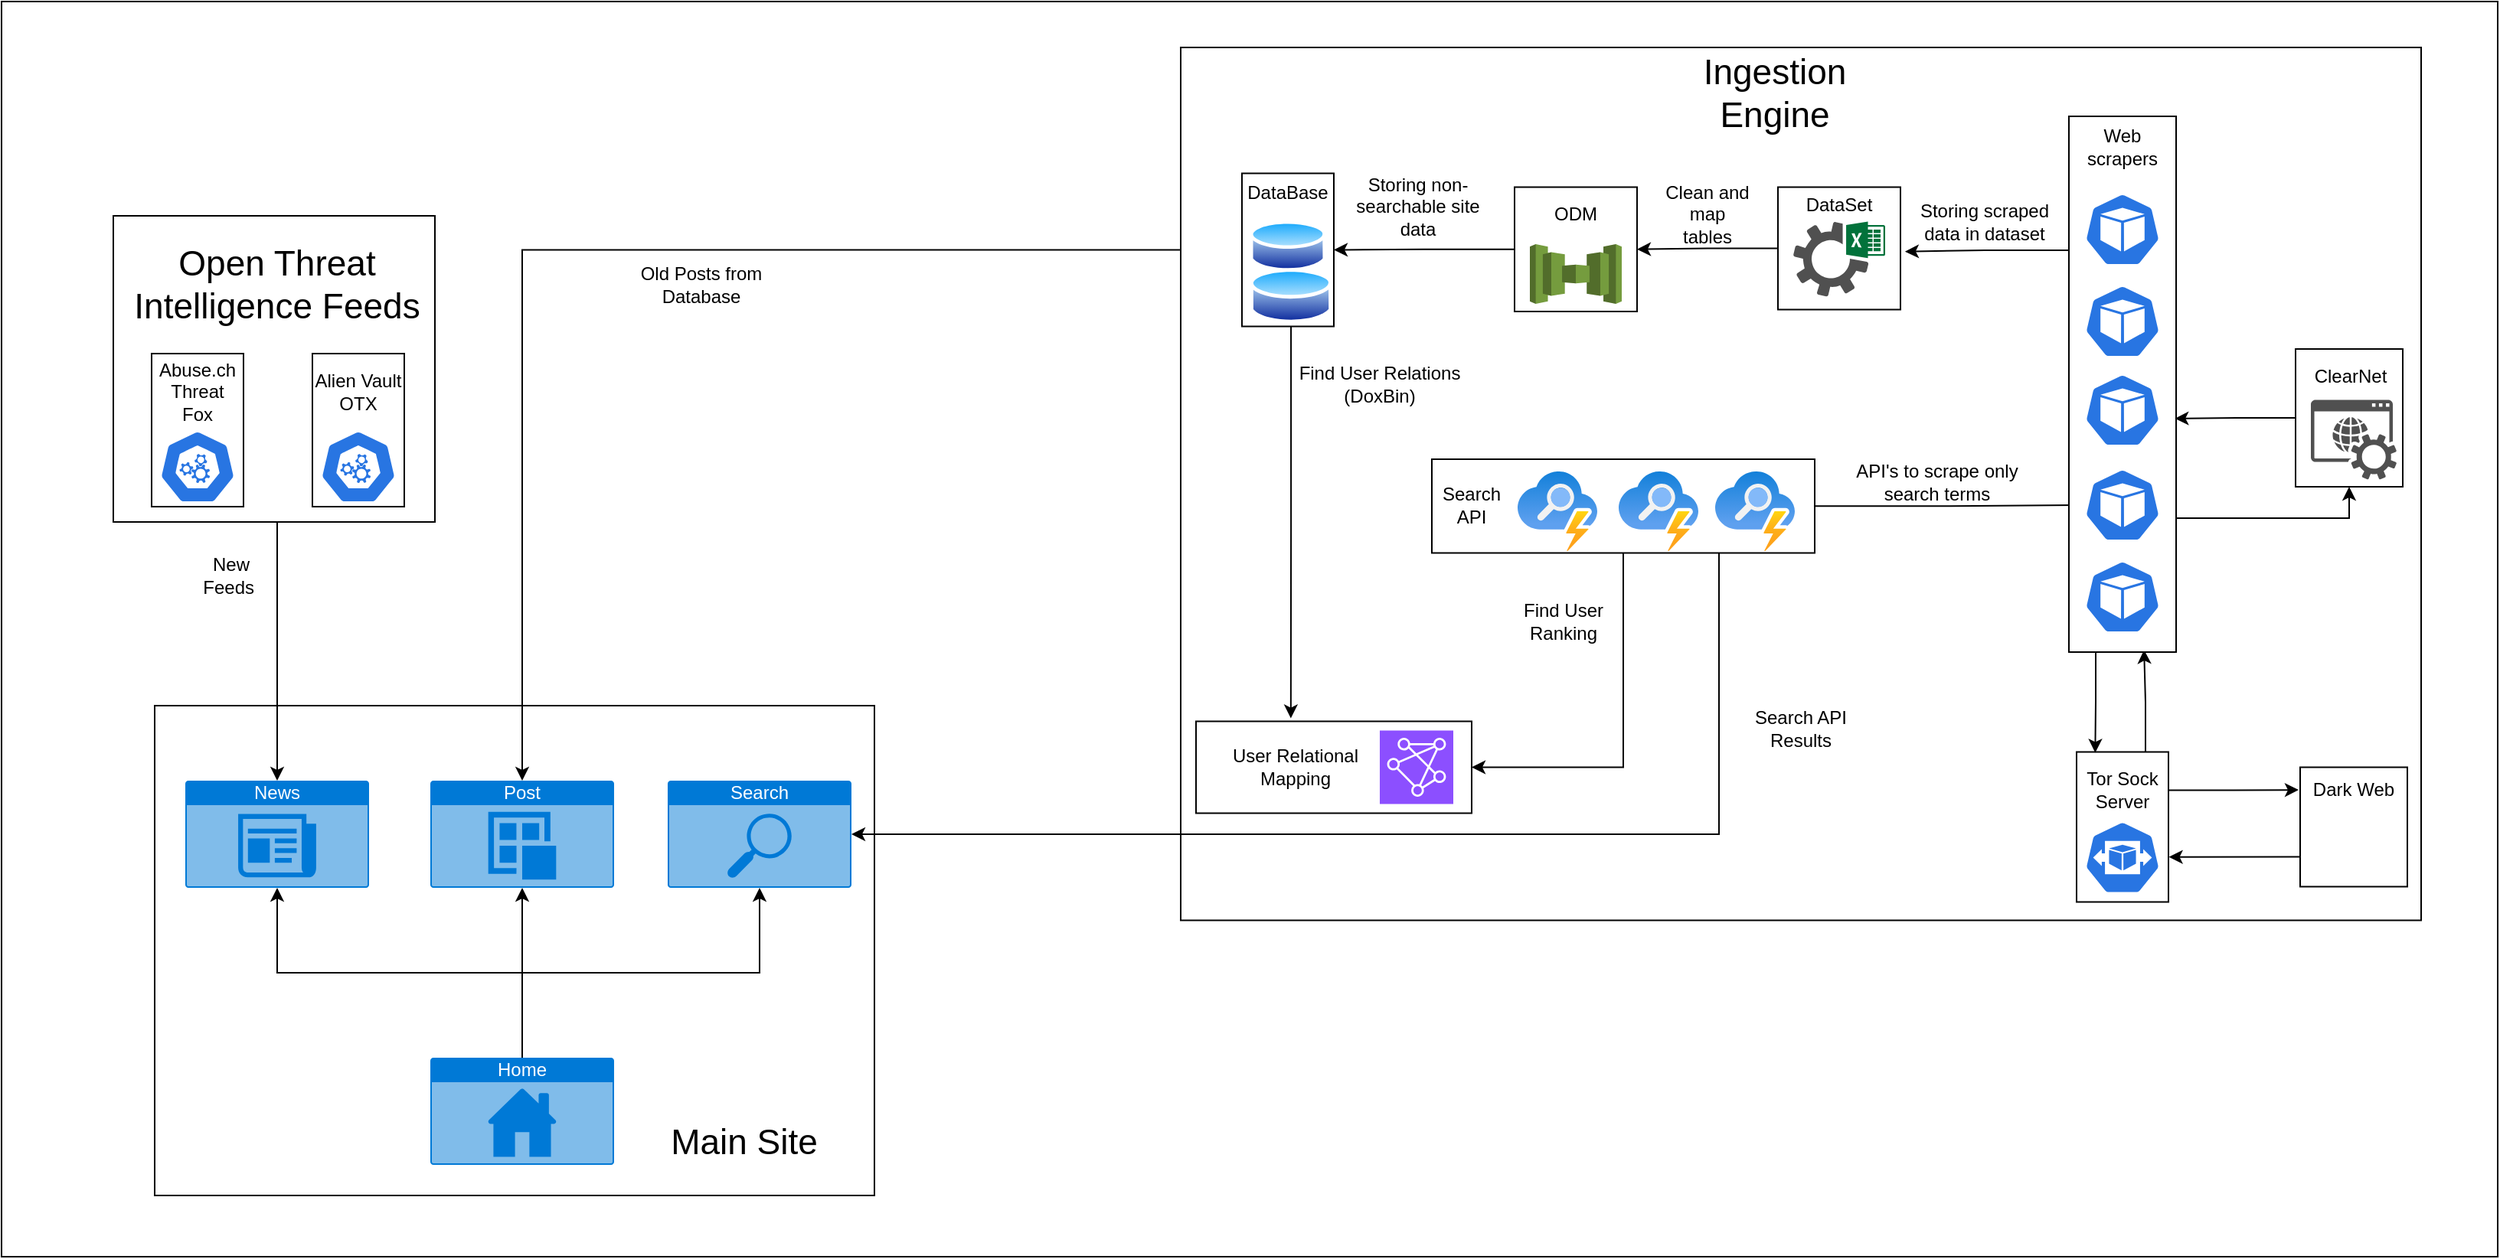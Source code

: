 <mxfile version="24.7.14">
  <diagram name="Page-1" id="Bf9qOJsrXY_zEq10vf4p">
    <mxGraphModel dx="3217" dy="1325" grid="1" gridSize="10" guides="1" tooltips="1" connect="1" arrows="1" fold="1" page="1" pageScale="1" pageWidth="827" pageHeight="1169" background="#ffffff" math="0" shadow="0">
      <root>
        <mxCell id="0" />
        <mxCell id="1" parent="0" />
        <mxCell id="s_h71yhUyFhdzkxMhqhq-367" value="" style="rounded=0;whiteSpace=wrap;html=1;" vertex="1" parent="1">
          <mxGeometry x="-820" y="10" width="1630" height="820" as="geometry" />
        </mxCell>
        <mxCell id="s_h71yhUyFhdzkxMhqhq-356" value="" style="rounded=0;whiteSpace=wrap;html=1;" vertex="1" parent="1">
          <mxGeometry x="-720" y="470" width="470" height="320" as="geometry" />
        </mxCell>
        <mxCell id="s_h71yhUyFhdzkxMhqhq-336" value="Search" style="html=1;whiteSpace=wrap;strokeColor=none;fillColor=#0079D6;labelPosition=center;verticalLabelPosition=middle;verticalAlign=top;align=center;fontSize=12;outlineConnect=0;spacingTop=-6;fontColor=#FFFFFF;sketch=0;shape=mxgraph.sitemap.search;" vertex="1" parent="1">
          <mxGeometry x="-385" y="519" width="120" height="70" as="geometry" />
        </mxCell>
        <mxCell id="s_h71yhUyFhdzkxMhqhq-338" value="Home" style="html=1;whiteSpace=wrap;strokeColor=none;fillColor=#0079D6;labelPosition=center;verticalLabelPosition=middle;verticalAlign=top;align=center;fontSize=12;outlineConnect=0;spacingTop=-6;fontColor=#FFFFFF;sketch=0;shape=mxgraph.sitemap.home;" vertex="1" parent="1">
          <mxGeometry x="-540" y="700" width="120" height="70" as="geometry" />
        </mxCell>
        <mxCell id="s_h71yhUyFhdzkxMhqhq-339" value="Post" style="html=1;whiteSpace=wrap;strokeColor=none;fillColor=#0079D6;labelPosition=center;verticalLabelPosition=middle;verticalAlign=top;align=center;fontSize=12;outlineConnect=0;spacingTop=-6;fontColor=#FFFFFF;sketch=0;shape=mxgraph.sitemap.post;" vertex="1" parent="1">
          <mxGeometry x="-540" y="519" width="120" height="70" as="geometry" />
        </mxCell>
        <mxCell id="s_h71yhUyFhdzkxMhqhq-340" value="News" style="html=1;whiteSpace=wrap;strokeColor=none;fillColor=#0079D6;labelPosition=center;verticalLabelPosition=middle;verticalAlign=top;align=center;fontSize=12;outlineConnect=0;spacingTop=-6;fontColor=#FFFFFF;sketch=0;shape=mxgraph.sitemap.news;" vertex="1" parent="1">
          <mxGeometry x="-700" y="519" width="120" height="70" as="geometry" />
        </mxCell>
        <mxCell id="s_h71yhUyFhdzkxMhqhq-341" style="edgeStyle=orthogonalEdgeStyle;rounded=0;orthogonalLoop=1;jettySize=auto;html=1;exitX=0.5;exitY=0;exitDx=0;exitDy=0;exitPerimeter=0;entryX=0.5;entryY=1;entryDx=0;entryDy=0;entryPerimeter=0;" edge="1" parent="1" source="s_h71yhUyFhdzkxMhqhq-338" target="s_h71yhUyFhdzkxMhqhq-340">
          <mxGeometry relative="1" as="geometry" />
        </mxCell>
        <mxCell id="s_h71yhUyFhdzkxMhqhq-342" style="edgeStyle=orthogonalEdgeStyle;rounded=0;orthogonalLoop=1;jettySize=auto;html=1;exitX=0.5;exitY=0;exitDx=0;exitDy=0;exitPerimeter=0;entryX=0.5;entryY=1;entryDx=0;entryDy=0;entryPerimeter=0;" edge="1" parent="1" source="s_h71yhUyFhdzkxMhqhq-338" target="s_h71yhUyFhdzkxMhqhq-339">
          <mxGeometry relative="1" as="geometry" />
        </mxCell>
        <mxCell id="s_h71yhUyFhdzkxMhqhq-343" style="edgeStyle=orthogonalEdgeStyle;rounded=0;orthogonalLoop=1;jettySize=auto;html=1;exitX=0.5;exitY=0;exitDx=0;exitDy=0;exitPerimeter=0;entryX=0.5;entryY=1;entryDx=0;entryDy=0;entryPerimeter=0;" edge="1" parent="1" source="s_h71yhUyFhdzkxMhqhq-338" target="s_h71yhUyFhdzkxMhqhq-336">
          <mxGeometry relative="1" as="geometry" />
        </mxCell>
        <mxCell id="s_h71yhUyFhdzkxMhqhq-345" value="Main Site" style="text;html=1;align=center;verticalAlign=middle;whiteSpace=wrap;rounded=0;fontSize=23;" vertex="1" parent="1">
          <mxGeometry x="-390" y="740" width="110" height="30" as="geometry" />
        </mxCell>
        <mxCell id="s_h71yhUyFhdzkxMhqhq-350" style="edgeStyle=orthogonalEdgeStyle;rounded=0;orthogonalLoop=1;jettySize=auto;html=1;entryX=0.5;entryY=0;entryDx=0;entryDy=0;entryPerimeter=0;exitX=0.5;exitY=1;exitDx=0;exitDy=0;" edge="1" parent="1" source="s_h71yhUyFhdzkxMhqhq-334" target="s_h71yhUyFhdzkxMhqhq-340">
          <mxGeometry relative="1" as="geometry">
            <Array as="points">
              <mxPoint x="-640" y="210" />
            </Array>
          </mxGeometry>
        </mxCell>
        <mxCell id="s_h71yhUyFhdzkxMhqhq-351" value="New Feeds&amp;nbsp;" style="text;html=1;align=center;verticalAlign=middle;whiteSpace=wrap;rounded=0;" vertex="1" parent="1">
          <mxGeometry x="-700" y="370" width="60" height="30" as="geometry" />
        </mxCell>
        <mxCell id="s_h71yhUyFhdzkxMhqhq-357" value="" style="group" vertex="1" connectable="0" parent="1">
          <mxGeometry x="-750" y="150" width="220" height="200" as="geometry" />
        </mxCell>
        <mxCell id="s_h71yhUyFhdzkxMhqhq-334" value="" style="rounded=0;whiteSpace=wrap;html=1;container=0;" vertex="1" parent="s_h71yhUyFhdzkxMhqhq-357">
          <mxGeometry x="3" width="210" height="200" as="geometry" />
        </mxCell>
        <mxCell id="s_h71yhUyFhdzkxMhqhq-324" value="" style="rounded=0;whiteSpace=wrap;html=1;direction=south;container=0;" vertex="1" parent="s_h71yhUyFhdzkxMhqhq-357">
          <mxGeometry x="28" y="90" width="60" height="100" as="geometry" />
        </mxCell>
        <mxCell id="s_h71yhUyFhdzkxMhqhq-321" value="" style="aspect=fixed;sketch=0;html=1;dashed=0;whitespace=wrap;verticalLabelPosition=bottom;verticalAlign=top;fillColor=#2875E2;strokeColor=#ffffff;points=[[0.005,0.63,0],[0.1,0.2,0],[0.9,0.2,0],[0.5,0,0],[0.995,0.63,0],[0.72,0.99,0],[0.5,1,0],[0.28,0.99,0]];shape=mxgraph.kubernetes.icon2;prIcon=api;container=0;" vertex="1" parent="s_h71yhUyFhdzkxMhqhq-357">
          <mxGeometry x="33" y="140" width="50" height="48" as="geometry" />
        </mxCell>
        <mxCell id="s_h71yhUyFhdzkxMhqhq-323" value="Abuse.ch Threat Fox" style="text;html=1;align=center;verticalAlign=middle;whiteSpace=wrap;rounded=0;container=0;" vertex="1" parent="s_h71yhUyFhdzkxMhqhq-357">
          <mxGeometry x="28" y="100" width="60" height="30" as="geometry" />
        </mxCell>
        <mxCell id="s_h71yhUyFhdzkxMhqhq-325" value="" style="rounded=0;whiteSpace=wrap;html=1;direction=south;container=0;" vertex="1" parent="s_h71yhUyFhdzkxMhqhq-357">
          <mxGeometry x="133" y="90" width="60" height="100" as="geometry" />
        </mxCell>
        <mxCell id="s_h71yhUyFhdzkxMhqhq-326" value="" style="aspect=fixed;sketch=0;html=1;dashed=0;whitespace=wrap;verticalLabelPosition=bottom;verticalAlign=top;fillColor=#2875E2;strokeColor=#ffffff;points=[[0.005,0.63,0],[0.1,0.2,0],[0.9,0.2,0],[0.5,0,0],[0.995,0.63,0],[0.72,0.99,0],[0.5,1,0],[0.28,0.99,0]];shape=mxgraph.kubernetes.icon2;prIcon=api;container=0;" vertex="1" parent="s_h71yhUyFhdzkxMhqhq-357">
          <mxGeometry x="138" y="140" width="50" height="48" as="geometry" />
        </mxCell>
        <mxCell id="s_h71yhUyFhdzkxMhqhq-327" value="Alien Vault&lt;div&gt;OTX&lt;/div&gt;" style="text;html=1;align=center;verticalAlign=middle;whiteSpace=wrap;rounded=0;container=0;" vertex="1" parent="s_h71yhUyFhdzkxMhqhq-357">
          <mxGeometry x="133" y="100" width="60" height="30" as="geometry" />
        </mxCell>
        <mxCell id="s_h71yhUyFhdzkxMhqhq-332" value="Open Threat Intelligence Feeds" style="text;html=1;align=center;verticalAlign=middle;whiteSpace=wrap;rounded=0;fontSize=23;container=0;" vertex="1" parent="s_h71yhUyFhdzkxMhqhq-357">
          <mxGeometry y="30" width="220" height="30" as="geometry" />
        </mxCell>
        <mxCell id="s_h71yhUyFhdzkxMhqhq-360" style="edgeStyle=orthogonalEdgeStyle;rounded=0;orthogonalLoop=1;jettySize=auto;html=1;exitX=0.5;exitY=1;exitDx=0;exitDy=0;" edge="1" parent="1" source="s_h71yhUyFhdzkxMhqhq-21" target="s_h71yhUyFhdzkxMhqhq-339">
          <mxGeometry relative="1" as="geometry" />
        </mxCell>
        <mxCell id="s_h71yhUyFhdzkxMhqhq-363" value="" style="group" vertex="1" connectable="0" parent="1">
          <mxGeometry x="-50" y="40" width="810" height="570.25" as="geometry" />
        </mxCell>
        <mxCell id="s_h71yhUyFhdzkxMhqhq-316" value="" style="rounded=0;whiteSpace=wrap;html=1;movable=1;resizable=1;rotatable=1;deletable=1;editable=1;locked=0;connectable=1;container=0;" vertex="1" parent="s_h71yhUyFhdzkxMhqhq-363">
          <mxGeometry width="810" height="570.25" as="geometry" />
        </mxCell>
        <mxCell id="s_h71yhUyFhdzkxMhqhq-81" style="edgeStyle=orthogonalEdgeStyle;rounded=0;orthogonalLoop=1;jettySize=auto;html=1;exitX=0;exitY=0.25;exitDx=0;exitDy=0;entryX=0.996;entryY=0.299;entryDx=0;entryDy=0;entryPerimeter=0;" edge="1" parent="s_h71yhUyFhdzkxMhqhq-363" source="s_h71yhUyFhdzkxMhqhq-80" target="s_h71yhUyFhdzkxMhqhq-20">
          <mxGeometry relative="1" as="geometry">
            <mxPoint x="630" y="400.25" as="targetPoint" />
          </mxGeometry>
        </mxCell>
        <mxCell id="s_h71yhUyFhdzkxMhqhq-80" value="" style="rounded=0;whiteSpace=wrap;html=1;direction=south;container=0;" vertex="1" parent="s_h71yhUyFhdzkxMhqhq-363">
          <mxGeometry x="585" y="460.25" width="60" height="98" as="geometry" />
        </mxCell>
        <mxCell id="s_h71yhUyFhdzkxMhqhq-310" value="" style="rounded=0;whiteSpace=wrap;html=1;container=0;" vertex="1" parent="s_h71yhUyFhdzkxMhqhq-363">
          <mxGeometry x="10" y="440.25" width="180" height="60" as="geometry" />
        </mxCell>
        <mxCell id="s_h71yhUyFhdzkxMhqhq-71" value="" style="rounded=0;whiteSpace=wrap;html=1;direction=south;container=0;" vertex="1" parent="s_h71yhUyFhdzkxMhqhq-363">
          <mxGeometry x="731" y="470.25" width="70" height="78" as="geometry" />
        </mxCell>
        <mxCell id="s_h71yhUyFhdzkxMhqhq-68" value="" style="rounded=0;whiteSpace=wrap;html=1;direction=south;container=0;" vertex="1" parent="s_h71yhUyFhdzkxMhqhq-363">
          <mxGeometry x="728" y="197" width="70" height="90" as="geometry" />
        </mxCell>
        <mxCell id="s_h71yhUyFhdzkxMhqhq-48" style="edgeStyle=orthogonalEdgeStyle;rounded=0;orthogonalLoop=1;jettySize=auto;html=1;exitX=0.5;exitY=1;exitDx=0;exitDy=0;entryX=0.5;entryY=0;entryDx=0;entryDy=0;" edge="1" parent="s_h71yhUyFhdzkxMhqhq-363" source="s_h71yhUyFhdzkxMhqhq-41" target="s_h71yhUyFhdzkxMhqhq-21">
          <mxGeometry relative="1" as="geometry" />
        </mxCell>
        <mxCell id="s_h71yhUyFhdzkxMhqhq-41" value="" style="rounded=0;whiteSpace=wrap;html=1;direction=south;container=0;" vertex="1" parent="s_h71yhUyFhdzkxMhqhq-363">
          <mxGeometry x="218" y="91.25" width="80" height="81.25" as="geometry" />
        </mxCell>
        <mxCell id="s_h71yhUyFhdzkxMhqhq-95" value="" style="edgeStyle=orthogonalEdgeStyle;rounded=0;orthogonalLoop=1;jettySize=auto;html=1;" edge="1" parent="s_h71yhUyFhdzkxMhqhq-363" source="s_h71yhUyFhdzkxMhqhq-34" target="s_h71yhUyFhdzkxMhqhq-17">
          <mxGeometry relative="1" as="geometry" />
        </mxCell>
        <mxCell id="s_h71yhUyFhdzkxMhqhq-313" style="edgeStyle=orthogonalEdgeStyle;rounded=0;orthogonalLoop=1;jettySize=auto;html=1;exitX=0.5;exitY=0;exitDx=0;exitDy=0;entryX=1;entryY=0.5;entryDx=0;entryDy=0;" edge="1" parent="s_h71yhUyFhdzkxMhqhq-363" source="s_h71yhUyFhdzkxMhqhq-34" target="s_h71yhUyFhdzkxMhqhq-310">
          <mxGeometry relative="1" as="geometry" />
        </mxCell>
        <mxCell id="s_h71yhUyFhdzkxMhqhq-34" value="" style="rounded=0;whiteSpace=wrap;html=1;direction=west;container=0;" vertex="1" parent="s_h71yhUyFhdzkxMhqhq-363">
          <mxGeometry x="164" y="269" width="250" height="61.25" as="geometry" />
        </mxCell>
        <mxCell id="s_h71yhUyFhdzkxMhqhq-46" style="edgeStyle=orthogonalEdgeStyle;rounded=0;orthogonalLoop=1;jettySize=auto;html=1;exitX=0.5;exitY=1;exitDx=0;exitDy=0;entryX=0.5;entryY=0;entryDx=0;entryDy=0;" edge="1" parent="s_h71yhUyFhdzkxMhqhq-363" source="s_h71yhUyFhdzkxMhqhq-29" target="s_h71yhUyFhdzkxMhqhq-41">
          <mxGeometry relative="1" as="geometry" />
        </mxCell>
        <mxCell id="s_h71yhUyFhdzkxMhqhq-29" value="" style="rounded=0;whiteSpace=wrap;html=1;direction=south;container=0;" vertex="1" parent="s_h71yhUyFhdzkxMhqhq-363">
          <mxGeometry x="390" y="91.25" width="80" height="80" as="geometry" />
        </mxCell>
        <mxCell id="s_h71yhUyFhdzkxMhqhq-21" value="" style="rounded=0;whiteSpace=wrap;html=1;direction=south;container=0;" vertex="1" parent="s_h71yhUyFhdzkxMhqhq-363">
          <mxGeometry x="40" y="82.25" width="60" height="100" as="geometry" />
        </mxCell>
        <mxCell id="s_h71yhUyFhdzkxMhqhq-74" style="edgeStyle=orthogonalEdgeStyle;rounded=0;orthogonalLoop=1;jettySize=auto;html=1;exitX=0.75;exitY=0;exitDx=0;exitDy=0;entryX=1;entryY=0.5;entryDx=0;entryDy=0;" edge="1" parent="s_h71yhUyFhdzkxMhqhq-363" source="s_h71yhUyFhdzkxMhqhq-20" target="s_h71yhUyFhdzkxMhqhq-68">
          <mxGeometry relative="1" as="geometry">
            <Array as="points">
              <mxPoint x="763" y="307.25" />
            </Array>
          </mxGeometry>
        </mxCell>
        <mxCell id="s_h71yhUyFhdzkxMhqhq-20" value="" style="whiteSpace=wrap;html=1;direction=south;points=[[0,0,0,0,0],[0,0.25,0,0,0],[0,0.5,0,0,0],[0,0.75,0,0,0],[0,0.84,0,0,0],[0,1,0,0,0],[0.25,0,0,0,0],[0.25,1,0,0,0],[0.5,0,0,0,0],[0.5,1,0,0,0],[0.75,0,0,0,0],[1,0,0,0,0],[1,0.25,0,0,0],[1,0.5,0,0,0],[1,0.75,0,0,0],[1,1,0,0,0]];container=0;" vertex="1" parent="s_h71yhUyFhdzkxMhqhq-363">
          <mxGeometry x="580" y="45" width="70" height="350" as="geometry" />
        </mxCell>
        <mxCell id="s_h71yhUyFhdzkxMhqhq-5" value="" style="aspect=fixed;sketch=0;html=1;dashed=0;whitespace=wrap;verticalLabelPosition=bottom;verticalAlign=top;fillColor=#2875E2;strokeColor=#ffffff;points=[[0.005,0.63,0],[0.1,0.2,0],[0.9,0.2,0],[0.5,0,0],[0.995,0.63,0],[0.72,0.99,0],[0.5,1,0],[0.28,0.99,0]];shape=mxgraph.kubernetes.icon2;prIcon=pod;container=0;" vertex="1" parent="s_h71yhUyFhdzkxMhqhq-363">
          <mxGeometry x="590" y="213" width="50" height="48" as="geometry" />
        </mxCell>
        <mxCell id="s_h71yhUyFhdzkxMhqhq-6" value="" style="aspect=fixed;sketch=0;html=1;dashed=0;whitespace=wrap;verticalLabelPosition=bottom;verticalAlign=top;fillColor=#2875E2;strokeColor=#ffffff;points=[[0.005,0.63,0],[0.1,0.2,0],[0.9,0.2,0],[0.5,0,0],[0.995,0.63,0],[0.72,0.99,0],[0.5,1,0],[0.28,0.99,0]];shape=mxgraph.kubernetes.icon2;prIcon=pod;container=0;" vertex="1" parent="s_h71yhUyFhdzkxMhqhq-363">
          <mxGeometry x="590" y="155" width="50" height="48" as="geometry" />
        </mxCell>
        <mxCell id="s_h71yhUyFhdzkxMhqhq-7" value="" style="aspect=fixed;sketch=0;html=1;dashed=0;whitespace=wrap;verticalLabelPosition=bottom;verticalAlign=top;fillColor=#2875E2;strokeColor=#ffffff;points=[[0.005,0.63,0],[0.1,0.2,0],[0.9,0.2,0],[0.5,0,0],[0.995,0.63,0],[0.72,0.99,0],[0.5,1,0],[0.28,0.99,0]];shape=mxgraph.kubernetes.icon2;prIcon=pod;container=0;" vertex="1" parent="s_h71yhUyFhdzkxMhqhq-363">
          <mxGeometry x="590" y="95" width="50" height="48" as="geometry" />
        </mxCell>
        <mxCell id="s_h71yhUyFhdzkxMhqhq-9" value="" style="image;aspect=fixed;perimeter=ellipsePerimeter;html=1;align=center;shadow=0;dashed=0;spacingTop=3;image=img/lib/active_directory/database.svg;container=0;" vertex="1" parent="s_h71yhUyFhdzkxMhqhq-363">
          <mxGeometry x="45" y="111.25" width="50" height="37" as="geometry" />
        </mxCell>
        <mxCell id="s_h71yhUyFhdzkxMhqhq-16" value="" style="aspect=fixed;sketch=0;html=1;dashed=0;whitespace=wrap;verticalLabelPosition=bottom;verticalAlign=top;fillColor=#2875E2;strokeColor=#ffffff;points=[[0.005,0.63,0],[0.1,0.2,0],[0.9,0.2,0],[0.5,0,0],[0.995,0.63,0],[0.72,0.99,0],[0.5,1,0],[0.28,0.99,0]];shape=mxgraph.kubernetes.icon2;prIcon=pod;container=0;" vertex="1" parent="s_h71yhUyFhdzkxMhqhq-363">
          <mxGeometry x="590" y="335" width="50" height="48" as="geometry" />
        </mxCell>
        <mxCell id="s_h71yhUyFhdzkxMhqhq-17" value="" style="aspect=fixed;sketch=0;html=1;dashed=0;whitespace=wrap;verticalLabelPosition=bottom;verticalAlign=top;fillColor=#2875E2;strokeColor=#ffffff;points=[[0.005,0.63,0],[0.1,0.2,0],[0.9,0.2,0],[0.5,0,0],[0.995,0.63,0],[0.72,0.99,0],[0.5,1,0],[0.28,0.99,0]];shape=mxgraph.kubernetes.icon2;prIcon=pod;container=0;" vertex="1" parent="s_h71yhUyFhdzkxMhqhq-363">
          <mxGeometry x="590" y="275" width="50" height="48" as="geometry" />
        </mxCell>
        <mxCell id="s_h71yhUyFhdzkxMhqhq-18" value="Web scrapers" style="text;html=1;align=center;verticalAlign=middle;whiteSpace=wrap;rounded=0;container=0;" vertex="1" parent="s_h71yhUyFhdzkxMhqhq-363">
          <mxGeometry x="585" y="50.25" width="60" height="30" as="geometry" />
        </mxCell>
        <mxCell id="s_h71yhUyFhdzkxMhqhq-22" value="DataBase" style="text;html=1;align=center;verticalAlign=middle;whiteSpace=wrap;rounded=0;container=0;" vertex="1" parent="s_h71yhUyFhdzkxMhqhq-363">
          <mxGeometry x="40" y="80.25" width="60" height="30" as="geometry" />
        </mxCell>
        <mxCell id="s_h71yhUyFhdzkxMhqhq-23" value="" style="image;aspect=fixed;perimeter=ellipsePerimeter;html=1;align=center;shadow=0;dashed=0;spacingTop=3;image=img/lib/active_directory/database.svg;container=0;" vertex="1" parent="s_h71yhUyFhdzkxMhqhq-363">
          <mxGeometry x="45" y="142.25" width="54.05" height="40" as="geometry" />
        </mxCell>
        <mxCell id="s_h71yhUyFhdzkxMhqhq-27" value="" style="sketch=0;pointerEvents=1;shadow=0;dashed=0;html=1;strokeColor=none;fillColor=#505050;labelPosition=center;verticalLabelPosition=bottom;verticalAlign=top;outlineConnect=0;align=center;shape=mxgraph.office.services.excel_services;container=0;" vertex="1" parent="s_h71yhUyFhdzkxMhqhq-363">
          <mxGeometry x="400" y="113.75" width="60" height="49" as="geometry" />
        </mxCell>
        <mxCell id="s_h71yhUyFhdzkxMhqhq-30" value="DataSet" style="text;html=1;align=center;verticalAlign=middle;whiteSpace=wrap;rounded=0;container=0;" vertex="1" parent="s_h71yhUyFhdzkxMhqhq-363">
          <mxGeometry x="400" y="87.5" width="60" height="30" as="geometry" />
        </mxCell>
        <mxCell id="s_h71yhUyFhdzkxMhqhq-31" value="" style="image;aspect=fixed;html=1;points=[];align=center;fontSize=12;image=img/lib/azure2/ai_machine_learning/Serverless_Search.svg;container=0;" vertex="1" parent="s_h71yhUyFhdzkxMhqhq-363">
          <mxGeometry x="220" y="277" width="52" height="52" as="geometry" />
        </mxCell>
        <mxCell id="s_h71yhUyFhdzkxMhqhq-36" value="Search API" style="text;html=1;align=center;verticalAlign=middle;whiteSpace=wrap;rounded=0;container=0;" vertex="1" parent="s_h71yhUyFhdzkxMhqhq-363">
          <mxGeometry x="160" y="284" width="60" height="30" as="geometry" />
        </mxCell>
        <mxCell id="s_h71yhUyFhdzkxMhqhq-38" value="" style="image;aspect=fixed;html=1;points=[];align=center;fontSize=12;image=img/lib/azure2/ai_machine_learning/Serverless_Search.svg;container=0;" vertex="1" parent="s_h71yhUyFhdzkxMhqhq-363">
          <mxGeometry x="286" y="277" width="52" height="52" as="geometry" />
        </mxCell>
        <mxCell id="s_h71yhUyFhdzkxMhqhq-39" value="" style="image;aspect=fixed;html=1;points=[];align=center;fontSize=12;image=img/lib/azure2/ai_machine_learning/Serverless_Search.svg;container=0;" vertex="1" parent="s_h71yhUyFhdzkxMhqhq-363">
          <mxGeometry x="349" y="277" width="52" height="52" as="geometry" />
        </mxCell>
        <mxCell id="s_h71yhUyFhdzkxMhqhq-40" value="" style="outlineConnect=0;dashed=0;verticalLabelPosition=bottom;verticalAlign=top;align=center;html=1;shape=mxgraph.aws3.connect;fillColor=#759C3E;gradientColor=none;container=0;" vertex="1" parent="s_h71yhUyFhdzkxMhqhq-363">
          <mxGeometry x="228" y="128.5" width="60" height="39" as="geometry" />
        </mxCell>
        <mxCell id="s_h71yhUyFhdzkxMhqhq-42" value="ODM" style="text;html=1;align=center;verticalAlign=middle;whiteSpace=wrap;rounded=0;container=0;" vertex="1" parent="s_h71yhUyFhdzkxMhqhq-363">
          <mxGeometry x="228" y="93.5" width="60" height="30" as="geometry" />
        </mxCell>
        <mxCell id="s_h71yhUyFhdzkxMhqhq-45" value="Storing scraped data in dataset" style="text;html=1;align=center;verticalAlign=middle;whiteSpace=wrap;rounded=0;container=0;" vertex="1" parent="s_h71yhUyFhdzkxMhqhq-363">
          <mxGeometry x="480" y="98.5" width="90" height="30" as="geometry" />
        </mxCell>
        <mxCell id="s_h71yhUyFhdzkxMhqhq-47" value="Storing non-searchable site data" style="text;html=1;align=center;verticalAlign=middle;whiteSpace=wrap;rounded=0;container=0;" vertex="1" parent="s_h71yhUyFhdzkxMhqhq-363">
          <mxGeometry x="110" y="88.75" width="90" height="30" as="geometry" />
        </mxCell>
        <mxCell id="s_h71yhUyFhdzkxMhqhq-49" value="Clean and map tables" style="text;html=1;align=center;verticalAlign=middle;whiteSpace=wrap;rounded=0;container=0;" vertex="1" parent="s_h71yhUyFhdzkxMhqhq-363">
          <mxGeometry x="314" y="94.25" width="60" height="30" as="geometry" />
        </mxCell>
        <mxCell id="s_h71yhUyFhdzkxMhqhq-51" value="API&#39;s to scrape only search terms" style="text;html=1;align=center;verticalAlign=middle;whiteSpace=wrap;rounded=0;container=0;" vertex="1" parent="s_h71yhUyFhdzkxMhqhq-363">
          <mxGeometry x="434" y="269" width="120" height="30" as="geometry" />
        </mxCell>
        <mxCell id="s_h71yhUyFhdzkxMhqhq-55" value="Ingestion Engine" style="text;html=1;align=center;verticalAlign=middle;whiteSpace=wrap;rounded=0;fontSize=23;fontStyle=0;container=0;" vertex="1" parent="s_h71yhUyFhdzkxMhqhq-363">
          <mxGeometry x="358" y="15" width="60" height="30" as="geometry" />
        </mxCell>
        <mxCell id="s_h71yhUyFhdzkxMhqhq-63" value="" style="sketch=0;pointerEvents=1;shadow=0;dashed=0;html=1;strokeColor=none;fillColor=#505050;labelPosition=center;verticalLabelPosition=bottom;verticalAlign=top;outlineConnect=0;align=center;shape=mxgraph.office.services.online_hosted_services;container=0;" vertex="1" parent="s_h71yhUyFhdzkxMhqhq-363">
          <mxGeometry x="738" y="230.25" width="56" height="52" as="geometry" />
        </mxCell>
        <mxCell id="s_h71yhUyFhdzkxMhqhq-65" value="ClearNet" style="text;html=1;align=center;verticalAlign=middle;whiteSpace=wrap;rounded=0;container=0;" vertex="1" parent="s_h71yhUyFhdzkxMhqhq-363">
          <mxGeometry x="734" y="200.25" width="60" height="30" as="geometry" />
        </mxCell>
        <mxCell id="s_h71yhUyFhdzkxMhqhq-66" value="" style="shape=image;html=1;verticalAlign=top;verticalLabelPosition=bottom;labelBackgroundColor=#ffffff;imageAspect=0;aspect=fixed;image=https://cdn0.iconfinder.com/data/icons/just-drivers/128/networks_G.png;container=0;" vertex="1" parent="s_h71yhUyFhdzkxMhqhq-363">
          <mxGeometry x="737" y="490.25" width="58" height="58" as="geometry" />
        </mxCell>
        <mxCell id="s_h71yhUyFhdzkxMhqhq-69" style="edgeStyle=orthogonalEdgeStyle;rounded=0;orthogonalLoop=1;jettySize=auto;html=1;entryX=0.564;entryY=0.012;entryDx=0;entryDy=0;entryPerimeter=0;" edge="1" parent="s_h71yhUyFhdzkxMhqhq-363" source="s_h71yhUyFhdzkxMhqhq-68" target="s_h71yhUyFhdzkxMhqhq-20">
          <mxGeometry relative="1" as="geometry" />
        </mxCell>
        <mxCell id="s_h71yhUyFhdzkxMhqhq-70" value="Dark Web" style="text;html=1;align=center;verticalAlign=middle;whiteSpace=wrap;rounded=0;container=0;" vertex="1" parent="s_h71yhUyFhdzkxMhqhq-363">
          <mxGeometry x="736" y="470.25" width="60" height="30" as="geometry" />
        </mxCell>
        <mxCell id="s_h71yhUyFhdzkxMhqhq-78" value="" style="aspect=fixed;sketch=0;html=1;dashed=0;whitespace=wrap;verticalLabelPosition=bottom;verticalAlign=top;fillColor=#2875E2;strokeColor=#ffffff;points=[[0.005,0.63,0],[0.1,0.2,0],[0.9,0.2,0],[0.5,0,0],[0.995,0.63,0],[0.72,0.99,0],[0.5,1,0],[0.28,0.99,0]];shape=mxgraph.kubernetes.icon2;prIcon=hpa;container=0;" vertex="1" parent="s_h71yhUyFhdzkxMhqhq-363">
          <mxGeometry x="590" y="505.25" width="50" height="48" as="geometry" />
        </mxCell>
        <mxCell id="s_h71yhUyFhdzkxMhqhq-83" style="edgeStyle=orthogonalEdgeStyle;rounded=0;orthogonalLoop=1;jettySize=auto;html=1;exitX=1;exitY=0.5;exitDx=0;exitDy=0;" edge="1" parent="s_h71yhUyFhdzkxMhqhq-363" source="s_h71yhUyFhdzkxMhqhq-79">
          <mxGeometry relative="1" as="geometry">
            <mxPoint x="730" y="485.06" as="targetPoint" />
          </mxGeometry>
        </mxCell>
        <mxCell id="s_h71yhUyFhdzkxMhqhq-79" value="Tor Sock Server" style="text;html=1;align=center;verticalAlign=middle;whiteSpace=wrap;rounded=0;container=0;" vertex="1" parent="s_h71yhUyFhdzkxMhqhq-363">
          <mxGeometry x="585" y="470.25" width="60" height="30" as="geometry" />
        </mxCell>
        <mxCell id="s_h71yhUyFhdzkxMhqhq-82" style="edgeStyle=orthogonalEdgeStyle;rounded=0;orthogonalLoop=1;jettySize=auto;html=1;exitX=1;exitY=0.75;exitDx=0;exitDy=0;entryX=0.005;entryY=0.797;entryDx=0;entryDy=0;entryPerimeter=0;" edge="1" parent="s_h71yhUyFhdzkxMhqhq-363" source="s_h71yhUyFhdzkxMhqhq-20" target="s_h71yhUyFhdzkxMhqhq-80">
          <mxGeometry relative="1" as="geometry" />
        </mxCell>
        <mxCell id="s_h71yhUyFhdzkxMhqhq-84" style="edgeStyle=orthogonalEdgeStyle;rounded=0;orthogonalLoop=1;jettySize=auto;html=1;exitX=0.75;exitY=1;exitDx=0;exitDy=0;entryX=0.7;entryY=-0.005;entryDx=0;entryDy=0;entryPerimeter=0;" edge="1" parent="s_h71yhUyFhdzkxMhqhq-363" source="s_h71yhUyFhdzkxMhqhq-71" target="s_h71yhUyFhdzkxMhqhq-80">
          <mxGeometry relative="1" as="geometry" />
        </mxCell>
        <mxCell id="s_h71yhUyFhdzkxMhqhq-94" style="edgeStyle=orthogonalEdgeStyle;rounded=0;orthogonalLoop=1;jettySize=auto;html=1;exitX=0.25;exitY=1;exitDx=0;exitDy=0;entryX=0.526;entryY=-0.037;entryDx=0;entryDy=0;entryPerimeter=0;" edge="1" parent="s_h71yhUyFhdzkxMhqhq-363" source="s_h71yhUyFhdzkxMhqhq-20" target="s_h71yhUyFhdzkxMhqhq-29">
          <mxGeometry relative="1" as="geometry" />
        </mxCell>
        <mxCell id="s_h71yhUyFhdzkxMhqhq-307" value="" style="sketch=0;points=[[0,0,0],[0.25,0,0],[0.5,0,0],[0.75,0,0],[1,0,0],[0,1,0],[0.25,1,0],[0.5,1,0],[0.75,1,0],[1,1,0],[0,0.25,0],[0,0.5,0],[0,0.75,0],[1,0.25,0],[1,0.5,0],[1,0.75,0]];outlineConnect=0;fontColor=#232F3E;fillColor=#8C4FFF;strokeColor=#ffffff;dashed=0;verticalLabelPosition=bottom;verticalAlign=top;align=center;html=1;fontSize=12;fontStyle=0;aspect=fixed;shape=mxgraph.aws4.resourceIcon;resIcon=mxgraph.aws4.entity_resolution;container=0;" vertex="1" parent="s_h71yhUyFhdzkxMhqhq-363">
          <mxGeometry x="130" y="446.25" width="48" height="48" as="geometry" />
        </mxCell>
        <mxCell id="s_h71yhUyFhdzkxMhqhq-308" value="User Relational Mapping" style="text;html=1;align=center;verticalAlign=middle;whiteSpace=wrap;rounded=0;container=0;" vertex="1" parent="s_h71yhUyFhdzkxMhqhq-363">
          <mxGeometry x="25" y="455.25" width="100" height="30" as="geometry" />
        </mxCell>
        <mxCell id="s_h71yhUyFhdzkxMhqhq-311" style="edgeStyle=orthogonalEdgeStyle;rounded=0;orthogonalLoop=1;jettySize=auto;html=1;entryX=0.344;entryY=-0.033;entryDx=0;entryDy=0;entryPerimeter=0;" edge="1" parent="s_h71yhUyFhdzkxMhqhq-363" source="s_h71yhUyFhdzkxMhqhq-23" target="s_h71yhUyFhdzkxMhqhq-310">
          <mxGeometry relative="1" as="geometry" />
        </mxCell>
        <mxCell id="s_h71yhUyFhdzkxMhqhq-314" value="Find User Ranking" style="text;html=1;align=center;verticalAlign=middle;whiteSpace=wrap;rounded=0;container=0;" vertex="1" parent="s_h71yhUyFhdzkxMhqhq-363">
          <mxGeometry x="220" y="360" width="60" height="30" as="geometry" />
        </mxCell>
        <mxCell id="s_h71yhUyFhdzkxMhqhq-315" value="Find User Relations (DoxBin)" style="text;html=1;align=center;verticalAlign=middle;whiteSpace=wrap;rounded=0;container=0;" vertex="1" parent="s_h71yhUyFhdzkxMhqhq-363">
          <mxGeometry x="70" y="205" width="120" height="30" as="geometry" />
        </mxCell>
        <mxCell id="s_h71yhUyFhdzkxMhqhq-366" value="Search API Results" style="text;html=1;align=center;verticalAlign=middle;whiteSpace=wrap;rounded=0;" vertex="1" parent="s_h71yhUyFhdzkxMhqhq-363">
          <mxGeometry x="360" y="430.25" width="90" height="30" as="geometry" />
        </mxCell>
        <mxCell id="s_h71yhUyFhdzkxMhqhq-364" style="edgeStyle=orthogonalEdgeStyle;rounded=0;orthogonalLoop=1;jettySize=auto;html=1;exitX=0.25;exitY=0;exitDx=0;exitDy=0;entryX=1;entryY=0.5;entryDx=0;entryDy=0;entryPerimeter=0;" edge="1" parent="1" source="s_h71yhUyFhdzkxMhqhq-34" target="s_h71yhUyFhdzkxMhqhq-336">
          <mxGeometry relative="1" as="geometry" />
        </mxCell>
        <mxCell id="s_h71yhUyFhdzkxMhqhq-365" value="Old Posts from Database" style="text;html=1;align=center;verticalAlign=middle;whiteSpace=wrap;rounded=0;" vertex="1" parent="1">
          <mxGeometry x="-413" y="180" width="100" height="30" as="geometry" />
        </mxCell>
      </root>
    </mxGraphModel>
  </diagram>
</mxfile>
